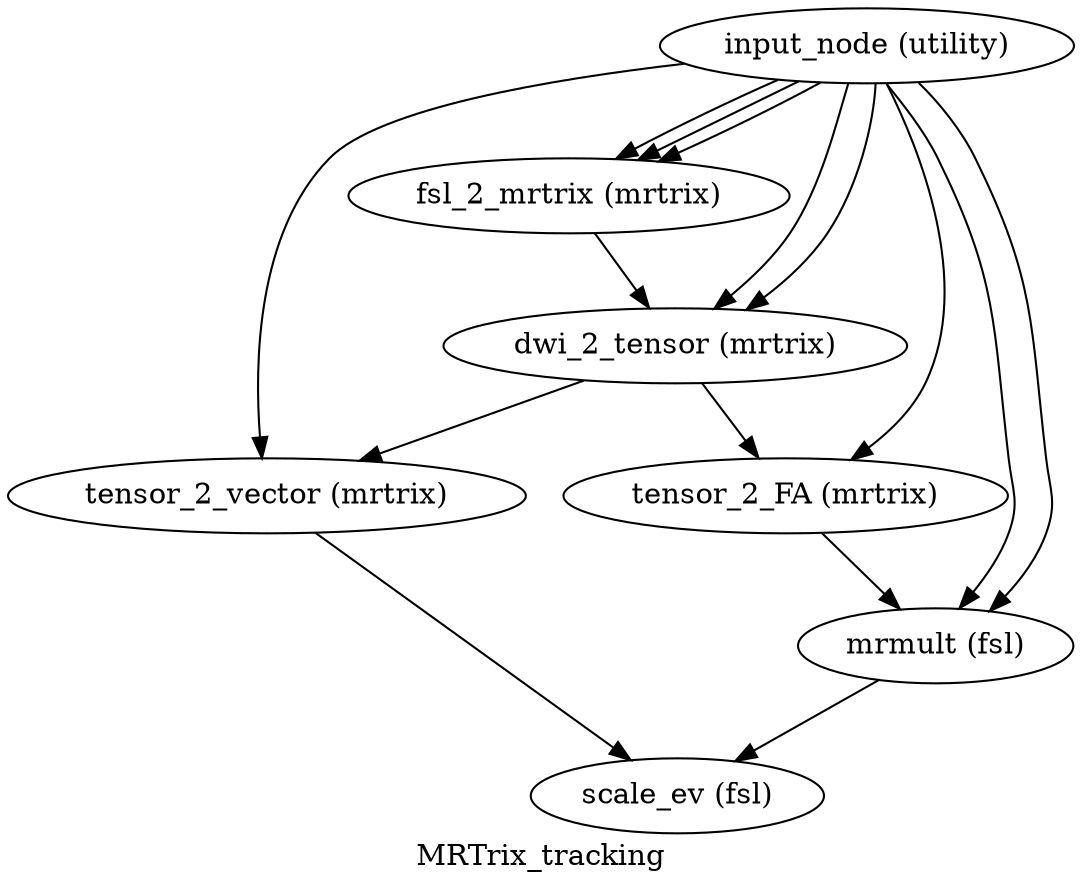 digraph MRTrix_tracking{
  label="MRTrix_tracking";
  MRTrix_tracking_input_node[label="input_node (utility)"];
  MRTrix_tracking_fsl_2_mrtrix[label="fsl_2_mrtrix (mrtrix)"];
  MRTrix_tracking_dwi_2_tensor[label="dwi_2_tensor (mrtrix)"];
  MRTrix_tracking_tensor_2_vector[label="tensor_2_vector (mrtrix)"];
  MRTrix_tracking_tensor_2_FA[label="tensor_2_FA (mrtrix)"];
  MRTrix_tracking_mrmult[label="mrmult (fsl)"];
  MRTrix_tracking_scale_ev[label="scale_ev (fsl)"];
  MRTrix_tracking_input_node -> MRTrix_tracking_tensor_2_FA;
  MRTrix_tracking_input_node -> MRTrix_tracking_mrmult;
  MRTrix_tracking_input_node -> MRTrix_tracking_mrmult;
  MRTrix_tracking_input_node -> MRTrix_tracking_fsl_2_mrtrix;
  MRTrix_tracking_input_node -> MRTrix_tracking_fsl_2_mrtrix;
  MRTrix_tracking_input_node -> MRTrix_tracking_fsl_2_mrtrix;
  MRTrix_tracking_input_node -> MRTrix_tracking_tensor_2_vector;
  MRTrix_tracking_input_node -> MRTrix_tracking_dwi_2_tensor;
  MRTrix_tracking_input_node -> MRTrix_tracking_dwi_2_tensor;
  MRTrix_tracking_fsl_2_mrtrix -> MRTrix_tracking_dwi_2_tensor;
  MRTrix_tracking_dwi_2_tensor -> MRTrix_tracking_tensor_2_vector;
  MRTrix_tracking_dwi_2_tensor -> MRTrix_tracking_tensor_2_FA;
  MRTrix_tracking_tensor_2_vector -> MRTrix_tracking_scale_ev;
  MRTrix_tracking_tensor_2_FA -> MRTrix_tracking_mrmult;
  MRTrix_tracking_mrmult -> MRTrix_tracking_scale_ev;
}